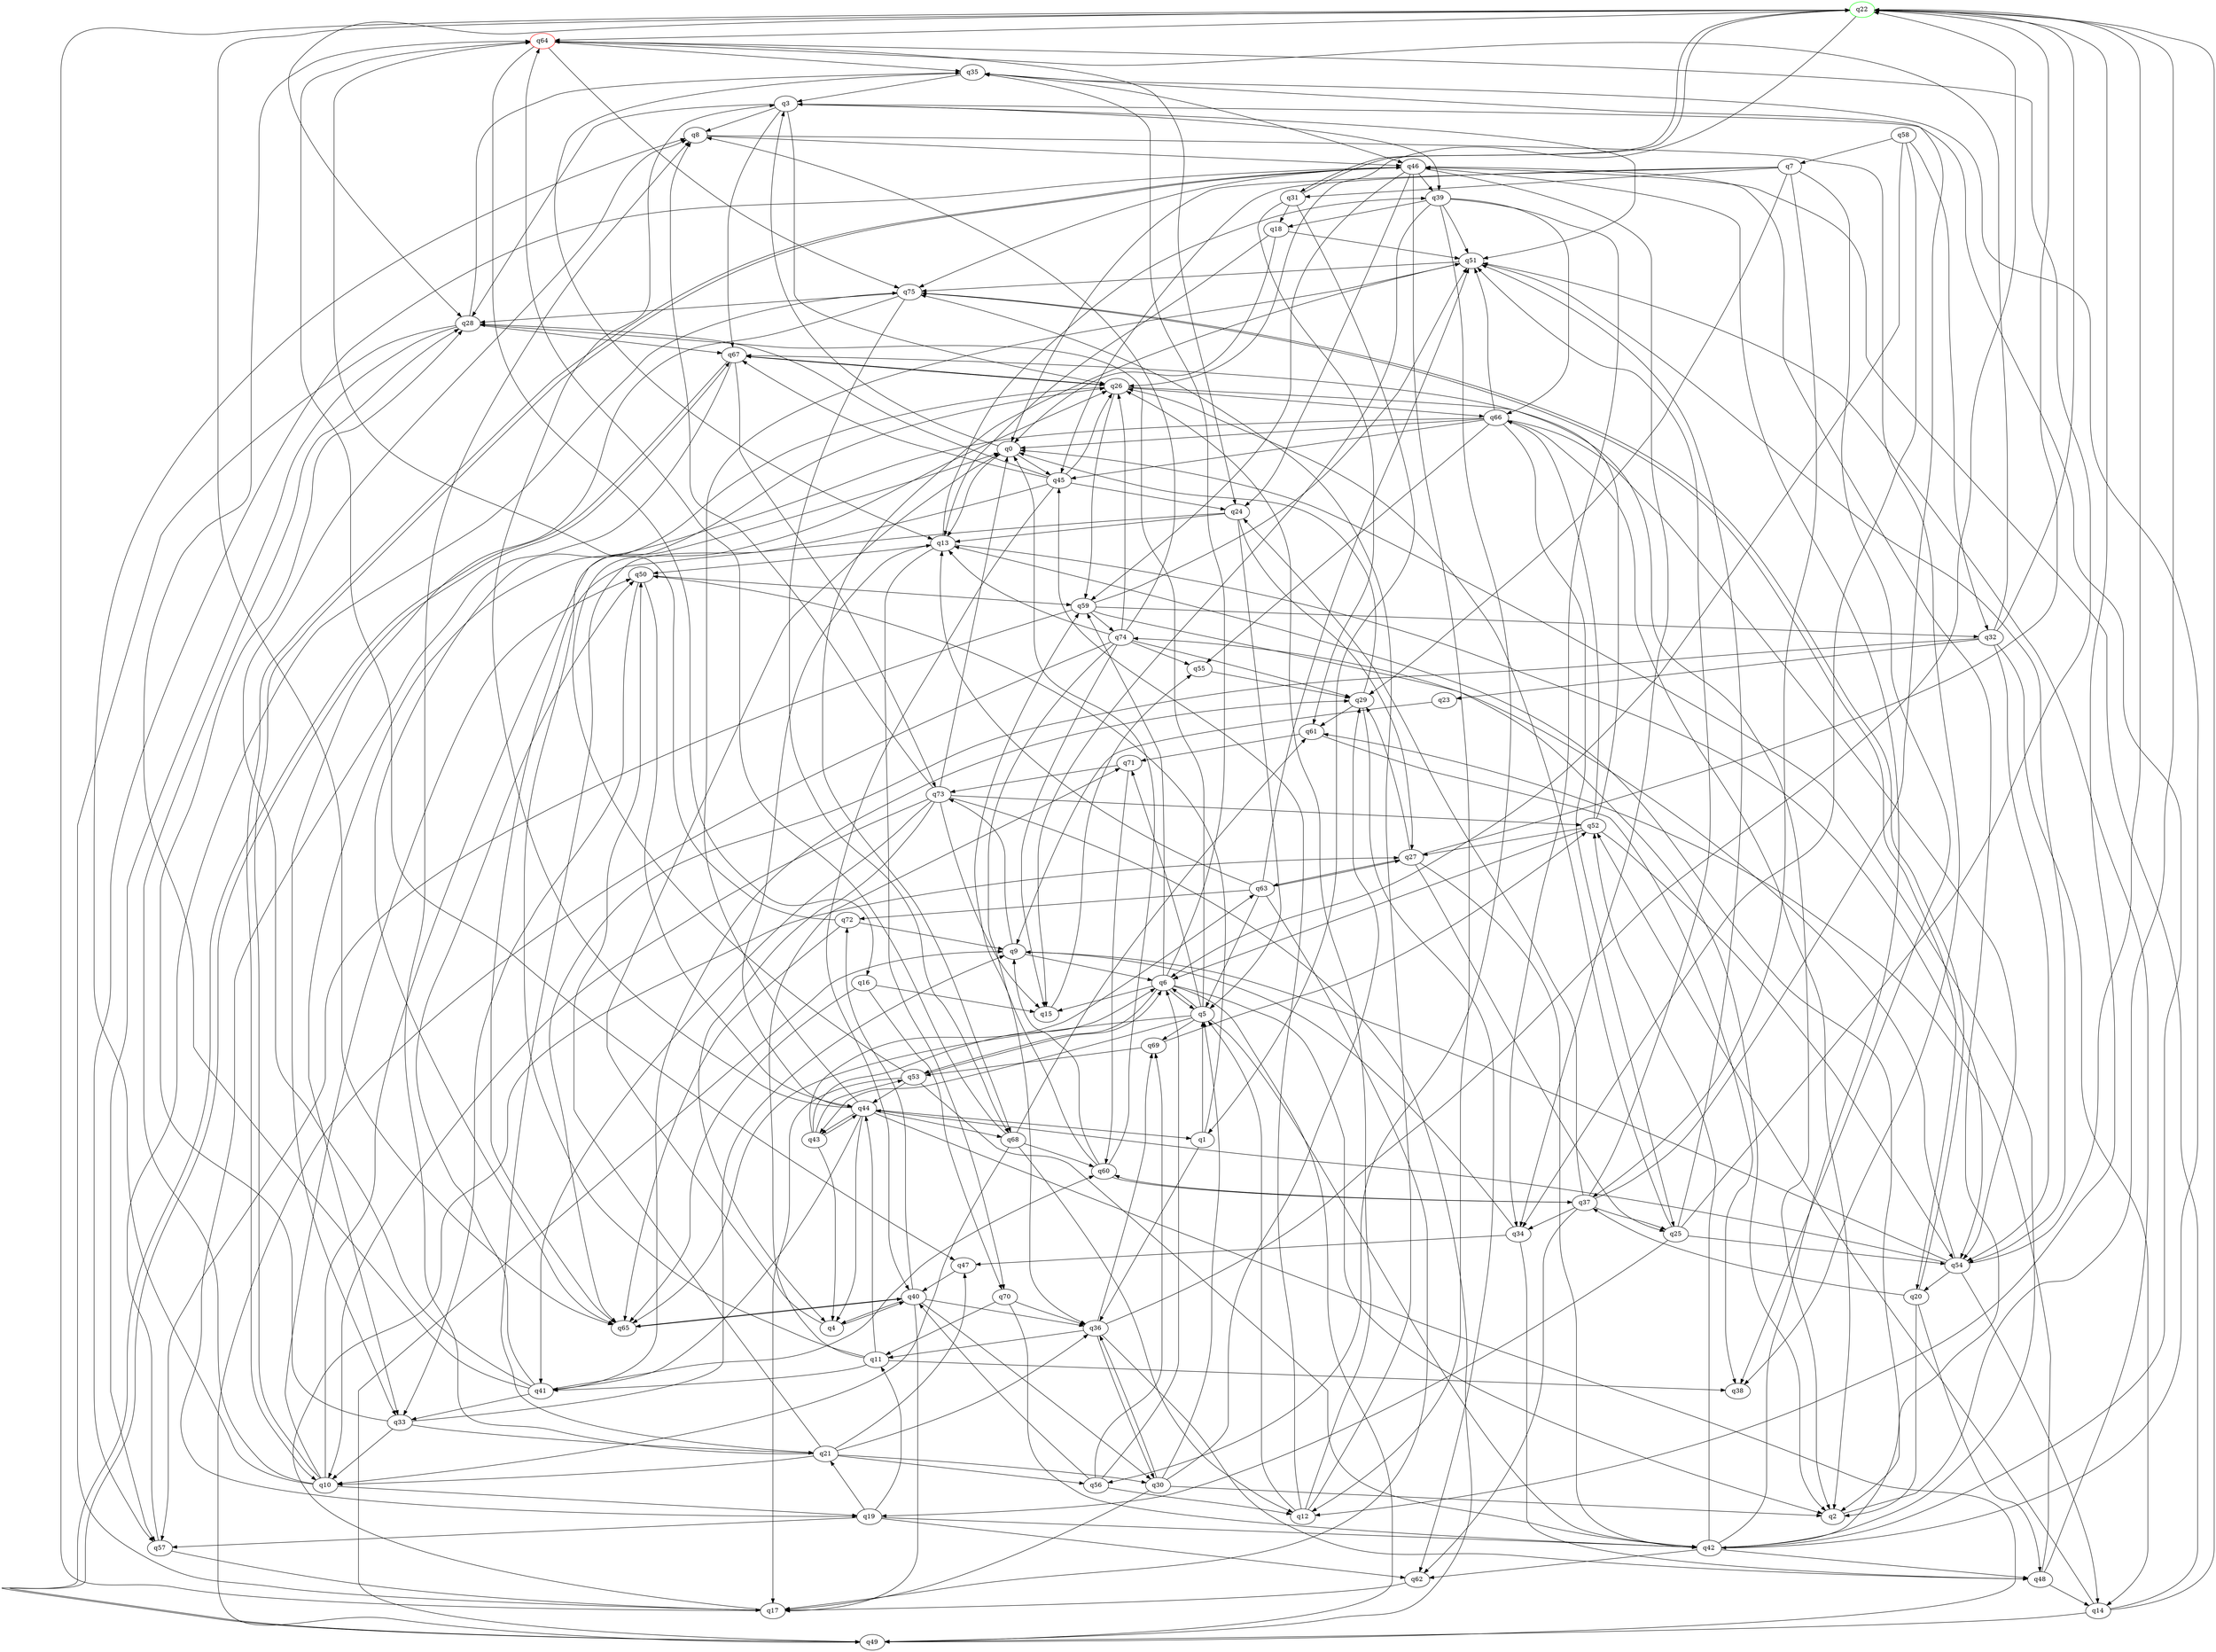 digraph A{
q22 [initial=1,color=green];
q64 [final=1,color=red];
q0 -> q3;
q0 -> q13;
q0 -> q45;
q1 -> q5;
q1 -> q36;
q1 -> q50;
q2 -> q22;
q3 -> q8;
q3 -> q26;
q3 -> q28;
q3 -> q39;
q3 -> q51;
q3 -> q67;
q4 -> q0;
q4 -> q40;
q5 -> q6;
q5 -> q28;
q5 -> q42;
q5 -> q43;
q5 -> q65;
q5 -> q69;
q5 -> q71;
q6 -> q2;
q6 -> q5;
q6 -> q15;
q6 -> q35;
q6 -> q49;
q6 -> q53;
q6 -> q59;
q7 -> q0;
q7 -> q29;
q7 -> q31;
q7 -> q37;
q7 -> q38;
q7 -> q45;
q8 -> q38;
q8 -> q46;
q9 -> q6;
q9 -> q73;
q10 -> q0;
q10 -> q8;
q10 -> q19;
q10 -> q28;
q10 -> q46;
q10 -> q50;
q11 -> q26;
q11 -> q38;
q11 -> q41;
q11 -> q44;
q11 -> q71;
q12 -> q5;
q12 -> q26;
q12 -> q45;
q12 -> q75;
q13 -> q39;
q13 -> q50;
q13 -> q54;
q13 -> q70;
q14 -> q22;
q14 -> q46;
q14 -> q49;
q14 -> q52;
q15 -> q55;
q16 -> q15;
q16 -> q65;
q16 -> q70;
q17 -> q22;
q17 -> q27;
q18 -> q0;
q18 -> q13;
q18 -> q51;
q19 -> q11;
q19 -> q21;
q19 -> q42;
q19 -> q57;
q19 -> q62;
q20 -> q2;
q20 -> q37;
q20 -> q48;
q20 -> q75;
q21 -> q8;
q21 -> q10;
q21 -> q30;
q21 -> q36;
q21 -> q47;
q21 -> q50;
q21 -> q56;
q22 -> q12;
q22 -> q26;
q22 -> q28;
q22 -> q31;
q22 -> q64;
q22 -> q65;
q23 -> q9;
q24 -> q5;
q24 -> q13;
q24 -> q27;
q24 -> q65;
q25 -> q19;
q25 -> q26;
q25 -> q51;
q25 -> q54;
q25 -> q64;
q26 -> q2;
q26 -> q59;
q26 -> q65;
q26 -> q66;
q26 -> q67;
q27 -> q22;
q27 -> q25;
q27 -> q29;
q27 -> q42;
q27 -> q63;
q28 -> q17;
q28 -> q35;
q28 -> q57;
q28 -> q67;
q29 -> q0;
q29 -> q61;
q29 -> q62;
q30 -> q2;
q30 -> q5;
q30 -> q17;
q30 -> q29;
q30 -> q36;
q31 -> q1;
q31 -> q18;
q31 -> q22;
q31 -> q61;
q32 -> q14;
q32 -> q22;
q32 -> q23;
q32 -> q54;
q32 -> q64;
q32 -> q65;
q33 -> q9;
q33 -> q10;
q33 -> q21;
q33 -> q28;
q34 -> q9;
q34 -> q47;
q34 -> q48;
q35 -> q3;
q35 -> q13;
q35 -> q42;
q35 -> q46;
q36 -> q11;
q36 -> q22;
q36 -> q30;
q36 -> q48;
q36 -> q69;
q37 -> q24;
q37 -> q25;
q37 -> q34;
q37 -> q35;
q37 -> q51;
q37 -> q60;
q37 -> q62;
q39 -> q15;
q39 -> q18;
q39 -> q34;
q39 -> q51;
q39 -> q56;
q39 -> q66;
q40 -> q4;
q40 -> q17;
q40 -> q30;
q40 -> q36;
q40 -> q65;
q40 -> q72;
q41 -> q8;
q41 -> q29;
q41 -> q33;
q41 -> q50;
q41 -> q60;
q41 -> q64;
q42 -> q0;
q42 -> q3;
q42 -> q13;
q42 -> q46;
q42 -> q48;
q42 -> q52;
q42 -> q62;
q43 -> q4;
q43 -> q6;
q43 -> q44;
q43 -> q53;
q43 -> q63;
q44 -> q1;
q44 -> q3;
q44 -> q4;
q44 -> q13;
q44 -> q41;
q44 -> q43;
q44 -> q49;
q44 -> q51;
q44 -> q68;
q45 -> q21;
q45 -> q24;
q45 -> q26;
q45 -> q28;
q45 -> q40;
q45 -> q67;
q46 -> q2;
q46 -> q10;
q46 -> q12;
q46 -> q24;
q46 -> q34;
q46 -> q39;
q46 -> q57;
q46 -> q59;
q46 -> q75;
q47 -> q40;
q48 -> q14;
q48 -> q51;
q48 -> q61;
q49 -> q9;
q49 -> q67;
q50 -> q33;
q50 -> q44;
q50 -> q59;
q51 -> q54;
q51 -> q68;
q51 -> q75;
q52 -> q6;
q52 -> q27;
q52 -> q54;
q52 -> q66;
q52 -> q67;
q53 -> q6;
q53 -> q17;
q53 -> q26;
q53 -> q42;
q53 -> q44;
q54 -> q9;
q54 -> q14;
q54 -> q20;
q54 -> q22;
q54 -> q44;
q54 -> q74;
q55 -> q29;
q56 -> q6;
q56 -> q12;
q56 -> q40;
q56 -> q69;
q57 -> q17;
q57 -> q75;
q58 -> q6;
q58 -> q7;
q58 -> q32;
q58 -> q34;
q59 -> q2;
q59 -> q32;
q59 -> q51;
q59 -> q57;
q59 -> q74;
q60 -> q0;
q60 -> q9;
q60 -> q37;
q60 -> q59;
q61 -> q38;
q61 -> q71;
q62 -> q17;
q63 -> q5;
q63 -> q13;
q63 -> q17;
q63 -> q27;
q63 -> q51;
q63 -> q72;
q64 -> q16;
q64 -> q24;
q64 -> q35;
q64 -> q47;
q64 -> q75;
q65 -> q40;
q66 -> q0;
q66 -> q2;
q66 -> q25;
q66 -> q33;
q66 -> q45;
q66 -> q51;
q66 -> q54;
q66 -> q55;
q67 -> q19;
q67 -> q26;
q67 -> q49;
q67 -> q73;
q68 -> q10;
q68 -> q12;
q68 -> q60;
q68 -> q61;
q68 -> q64;
q69 -> q52;
q69 -> q53;
q70 -> q11;
q70 -> q36;
q70 -> q42;
q71 -> q60;
q71 -> q73;
q72 -> q9;
q72 -> q64;
q72 -> q65;
q73 -> q0;
q73 -> q4;
q73 -> q8;
q73 -> q10;
q73 -> q15;
q73 -> q41;
q73 -> q49;
q73 -> q52;
q74 -> q8;
q74 -> q13;
q74 -> q15;
q74 -> q26;
q74 -> q29;
q74 -> q36;
q74 -> q49;
q74 -> q55;
q75 -> q20;
q75 -> q28;
q75 -> q33;
q75 -> q68;
}